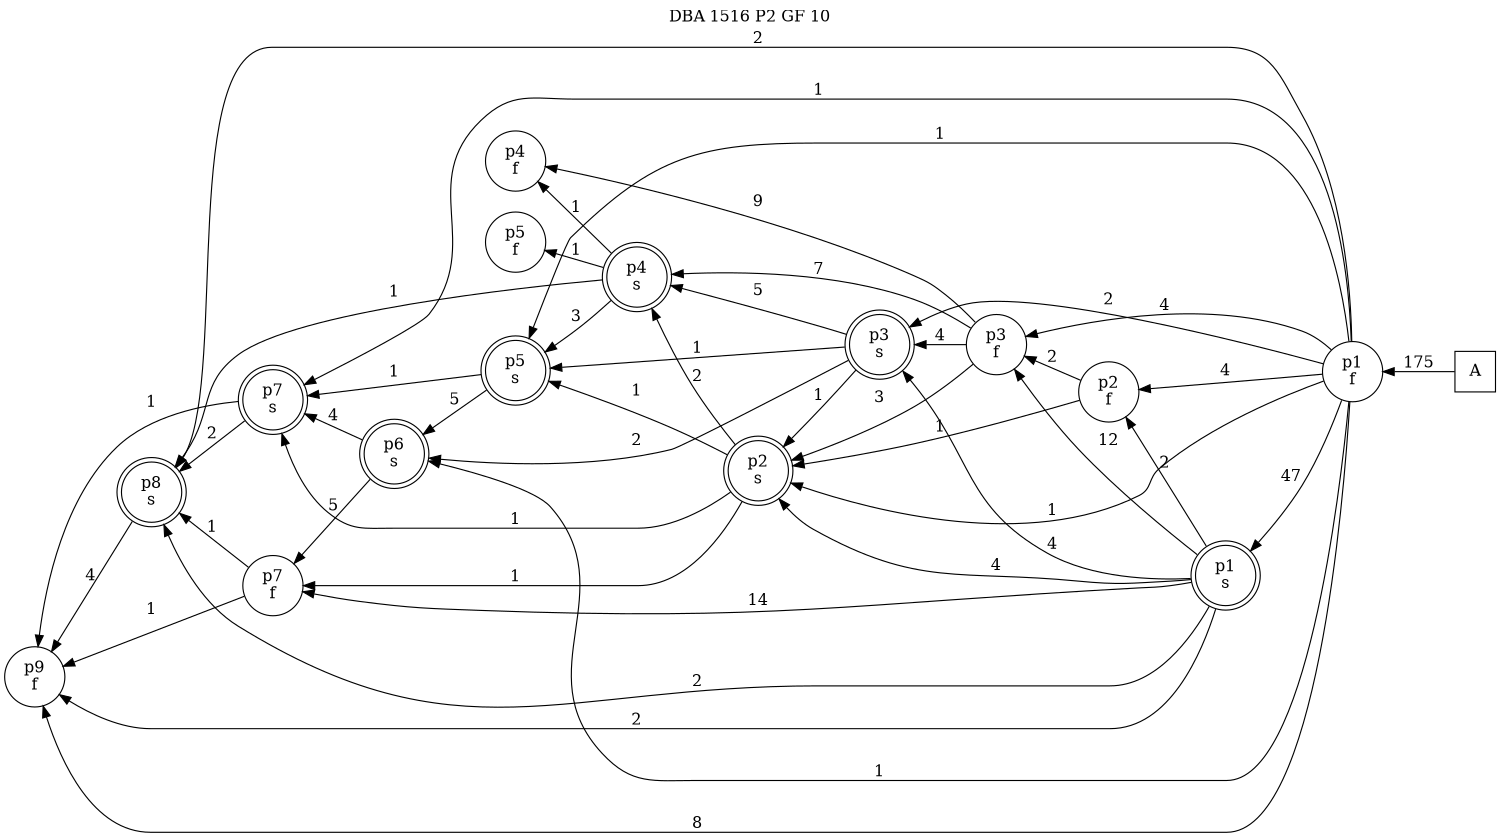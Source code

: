 digraph DBA_1516_P2_GF_10_GOOD {
labelloc="tl"
label= " DBA 1516 P2 GF 10 "
rankdir="RL";
graph [ size=" 10 , 10 !"]

"A" [shape="square" label="A"]
"p1_f" [shape="circle" label="p1
f"]
"p1_s" [shape="doublecircle" label="p1
s"]
"p2_f" [shape="circle" label="p2
f"]
"p3_f" [shape="circle" label="p3
f"]
"p4_f" [shape="circle" label="p4
f"]
"p2_s" [shape="doublecircle" label="p2
s"]
"p4_s" [shape="doublecircle" label="p4
s"]
"p5_f" [shape="circle" label="p5
f"]
"p3_s" [shape="doublecircle" label="p3
s"]
"p5_s" [shape="doublecircle" label="p5
s"]
"p6_s" [shape="doublecircle" label="p6
s"]
"p7_f" [shape="circle" label="p7
f"]
"p8_s" [shape="doublecircle" label="p8
s"]
"p9_f" [shape="circle" label="p9
f"]
"p7_s" [shape="doublecircle" label="p7
s"]
"A" -> "p1_f" [ label=175]
"p1_f" -> "p1_s" [ label=47]
"p1_f" -> "p2_f" [ label=4]
"p1_f" -> "p3_f" [ label=4]
"p1_f" -> "p2_s" [ label=1]
"p1_f" -> "p3_s" [ label=2]
"p1_f" -> "p5_s" [ label=1]
"p1_f" -> "p6_s" [ label=1]
"p1_f" -> "p8_s" [ label=2]
"p1_f" -> "p9_f" [ label=8]
"p1_f" -> "p7_s" [ label=1]
"p1_s" -> "p2_f" [ label=2]
"p1_s" -> "p3_f" [ label=12]
"p1_s" -> "p2_s" [ label=4]
"p1_s" -> "p3_s" [ label=4]
"p1_s" -> "p7_f" [ label=14]
"p1_s" -> "p8_s" [ label=2]
"p1_s" -> "p9_f" [ label=2]
"p2_f" -> "p3_f" [ label=2]
"p2_f" -> "p2_s" [ label=1]
"p3_f" -> "p4_f" [ label=9]
"p3_f" -> "p2_s" [ label=3]
"p3_f" -> "p4_s" [ label=7]
"p3_f" -> "p3_s" [ label=4]
"p2_s" -> "p4_s" [ label=2]
"p2_s" -> "p5_s" [ label=1]
"p2_s" -> "p7_f" [ label=1]
"p2_s" -> "p7_s" [ label=1]
"p4_s" -> "p4_f" [ label=1]
"p4_s" -> "p5_f" [ label=1]
"p4_s" -> "p5_s" [ label=3]
"p4_s" -> "p8_s" [ label=1]
"p3_s" -> "p2_s" [ label=1]
"p3_s" -> "p4_s" [ label=5]
"p3_s" -> "p5_s" [ label=1]
"p3_s" -> "p6_s" [ label=2]
"p5_s" -> "p6_s" [ label=5]
"p5_s" -> "p7_s" [ label=1]
"p6_s" -> "p7_f" [ label=5]
"p6_s" -> "p7_s" [ label=4]
"p7_f" -> "p8_s" [ label=1]
"p7_f" -> "p9_f" [ label=1]
"p8_s" -> "p9_f" [ label=4]
"p7_s" -> "p8_s" [ label=2]
"p7_s" -> "p9_f" [ label=1]
}
